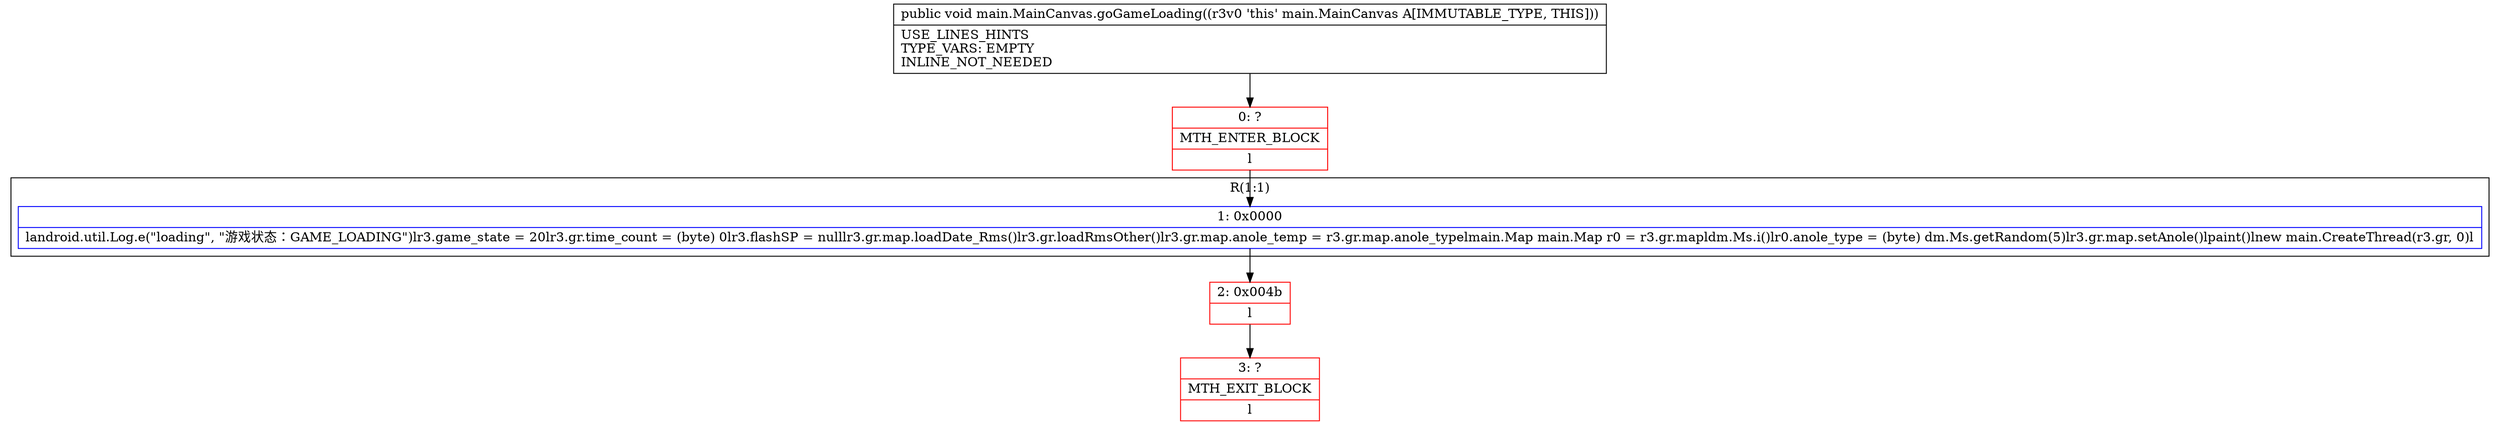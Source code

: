 digraph "CFG formain.MainCanvas.goGameLoading()V" {
subgraph cluster_Region_2101527672 {
label = "R(1:1)";
node [shape=record,color=blue];
Node_1 [shape=record,label="{1\:\ 0x0000|landroid.util.Log.e(\"loading\", \"游戏状态：GAME_LOADING\")lr3.game_state = 20lr3.gr.time_count = (byte) 0lr3.flashSP = nulllr3.gr.map.loadDate_Rms()lr3.gr.loadRmsOther()lr3.gr.map.anole_temp = r3.gr.map.anole_typelmain.Map main.Map r0 = r3.gr.mapldm.Ms.i()lr0.anole_type = (byte) dm.Ms.getRandom(5)lr3.gr.map.setAnole()lpaint()lnew main.CreateThread(r3.gr, 0)l}"];
}
Node_0 [shape=record,color=red,label="{0\:\ ?|MTH_ENTER_BLOCK\l|l}"];
Node_2 [shape=record,color=red,label="{2\:\ 0x004b|l}"];
Node_3 [shape=record,color=red,label="{3\:\ ?|MTH_EXIT_BLOCK\l|l}"];
MethodNode[shape=record,label="{public void main.MainCanvas.goGameLoading((r3v0 'this' main.MainCanvas A[IMMUTABLE_TYPE, THIS]))  | USE_LINES_HINTS\lTYPE_VARS: EMPTY\lINLINE_NOT_NEEDED\l}"];
MethodNode -> Node_0;
Node_1 -> Node_2;
Node_0 -> Node_1;
Node_2 -> Node_3;
}

